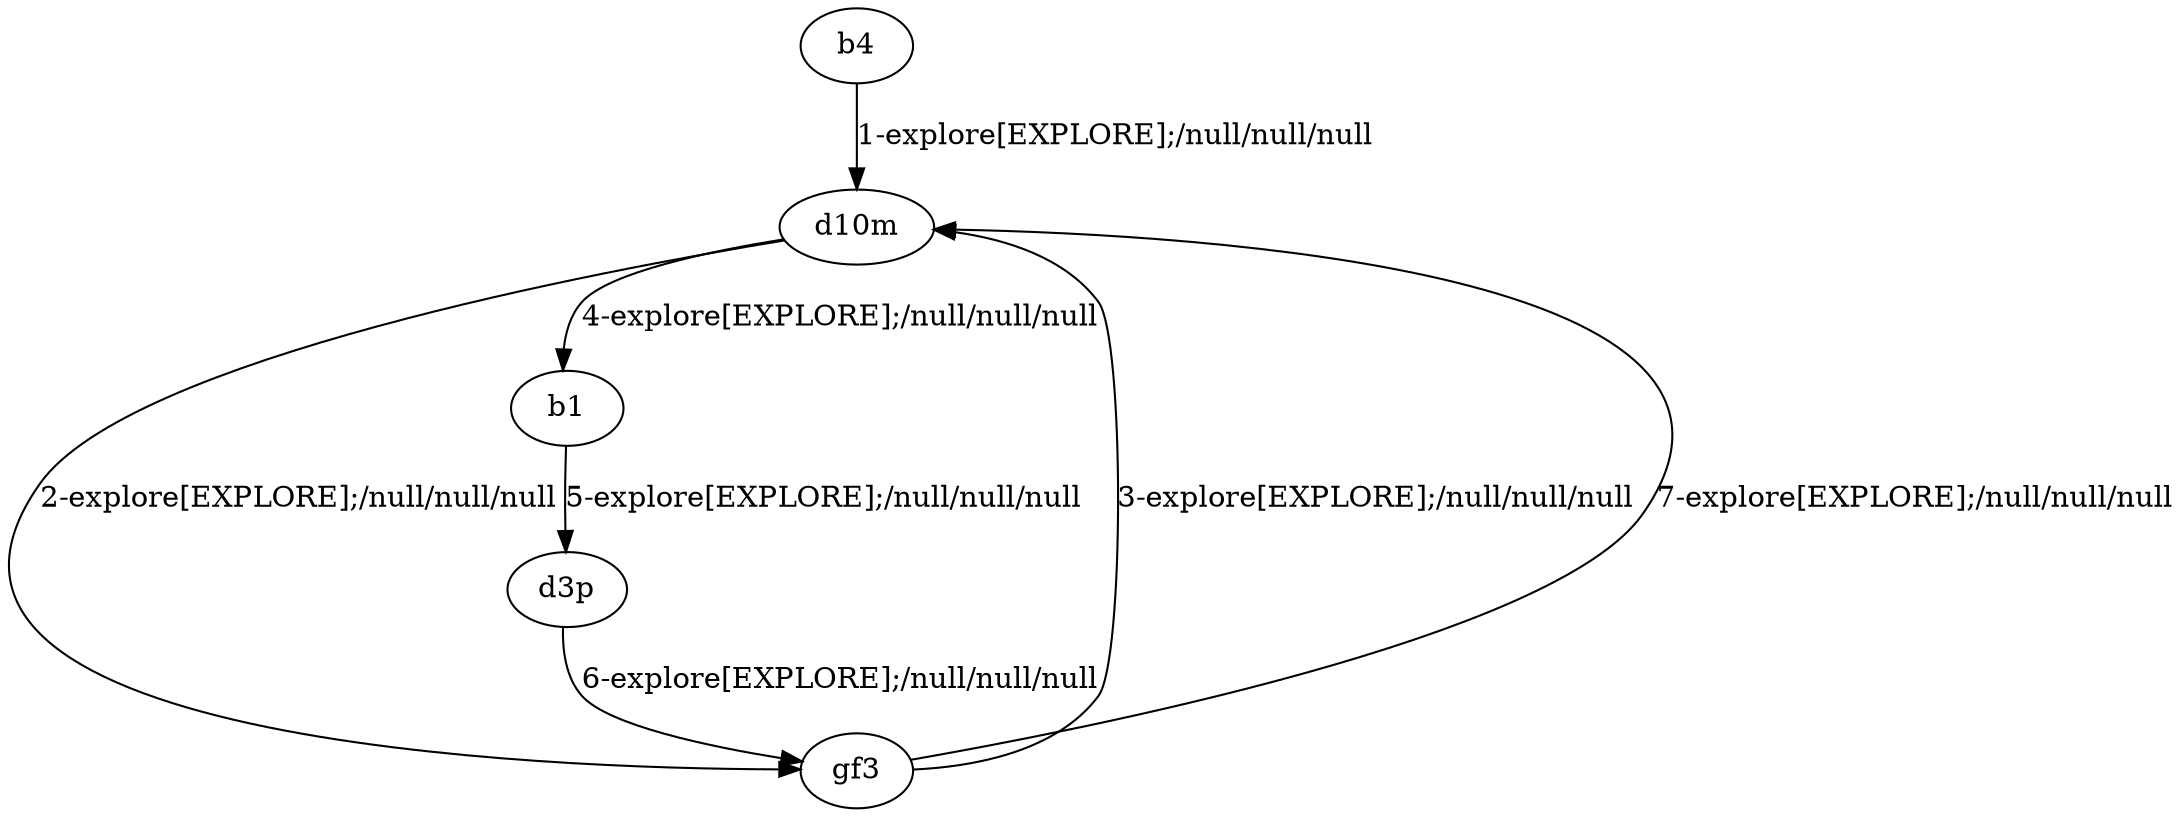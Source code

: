 # Total number of goals covered by this test: 4
# d10m --> gf3
# b4 --> d10m
# d3p --> gf3
# d10m --> b1

digraph g {
"b4" -> "d10m" [label = "1-explore[EXPLORE];/null/null/null"];
"d10m" -> "gf3" [label = "2-explore[EXPLORE];/null/null/null"];
"gf3" -> "d10m" [label = "3-explore[EXPLORE];/null/null/null"];
"d10m" -> "b1" [label = "4-explore[EXPLORE];/null/null/null"];
"b1" -> "d3p" [label = "5-explore[EXPLORE];/null/null/null"];
"d3p" -> "gf3" [label = "6-explore[EXPLORE];/null/null/null"];
"gf3" -> "d10m" [label = "7-explore[EXPLORE];/null/null/null"];
}